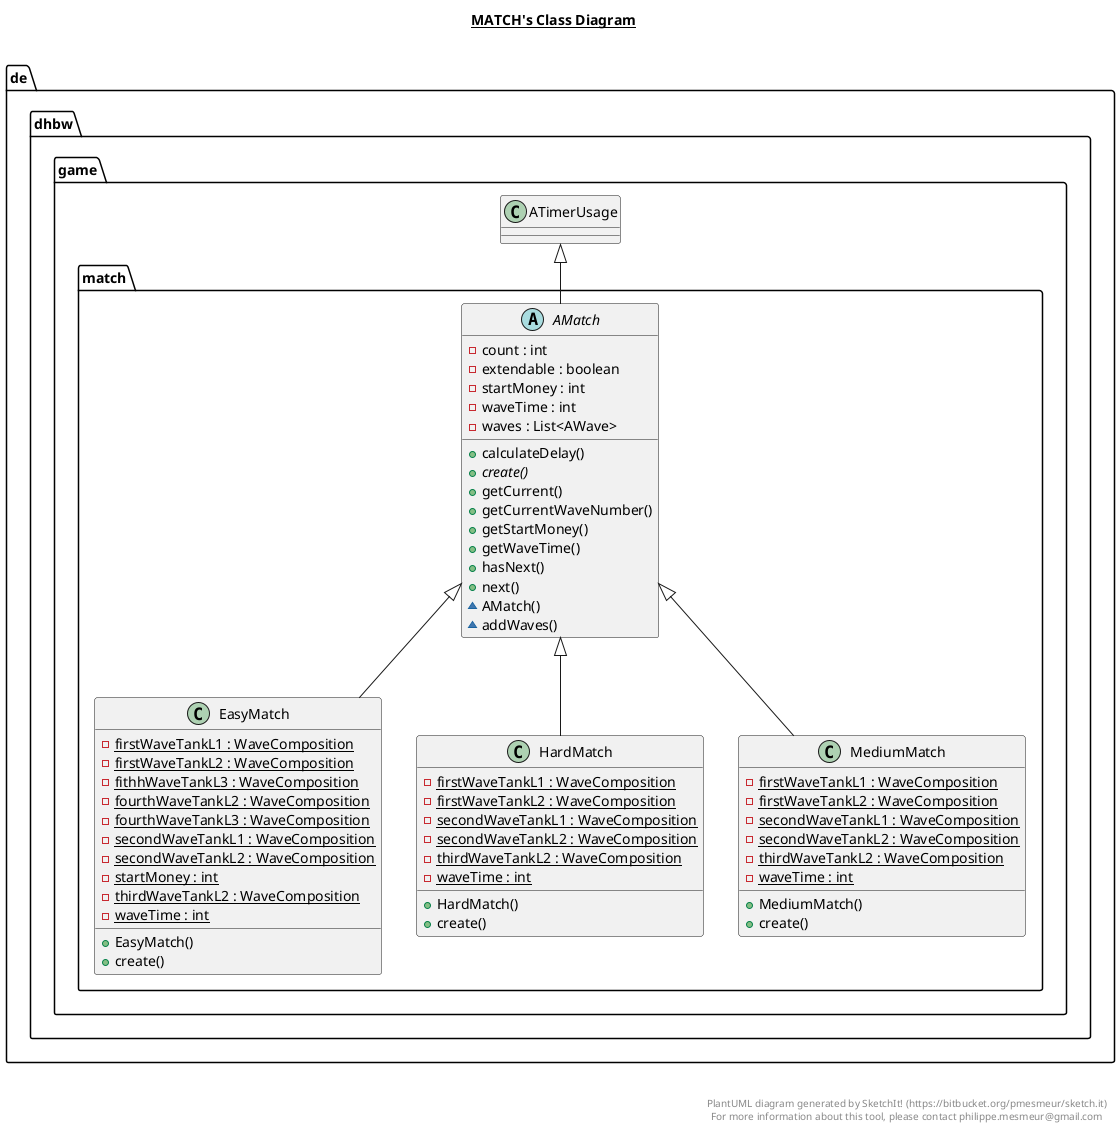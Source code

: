 @startuml

title __MATCH's Class Diagram__\n

  namespace de.dhbw {
    namespace game {
      namespace match {
        abstract class de.dhbw.game.match.AMatch {
            - count : int
            - extendable : boolean
            - startMoney : int
            - waveTime : int
            - waves : List<AWave>
            + calculateDelay()
            {abstract} + create()
            + getCurrent()
            + getCurrentWaveNumber()
            + getStartMoney()
            + getWaveTime()
            + hasNext()
            + next()
            ~ AMatch()
            ~ addWaves()
        }
      }
    }
  }
  

  namespace de.dhbw {
    namespace game {
      namespace match {
        class de.dhbw.game.match.EasyMatch {
            {static} - firstWaveTankL1 : WaveComposition
            {static} - firstWaveTankL2 : WaveComposition
            {static} - fithhWaveTankL3 : WaveComposition
            {static} - fourthWaveTankL2 : WaveComposition
            {static} - fourthWaveTankL3 : WaveComposition
            {static} - secondWaveTankL1 : WaveComposition
            {static} - secondWaveTankL2 : WaveComposition
            {static} - startMoney : int
            {static} - thirdWaveTankL2 : WaveComposition
            {static} - waveTime : int
            + EasyMatch()
            + create()
        }
      }
    }
  }
  

  namespace de.dhbw {
    namespace game {
      namespace match {
        class de.dhbw.game.match.HardMatch {
            {static} - firstWaveTankL1 : WaveComposition
            {static} - firstWaveTankL2 : WaveComposition
            {static} - secondWaveTankL1 : WaveComposition
            {static} - secondWaveTankL2 : WaveComposition
            {static} - thirdWaveTankL2 : WaveComposition
            {static} - waveTime : int
            + HardMatch()
            + create()
        }
      }
    }
  }
  

  namespace de.dhbw {
    namespace game {
      namespace match {
        class de.dhbw.game.match.MediumMatch {
            {static} - firstWaveTankL1 : WaveComposition
            {static} - firstWaveTankL2 : WaveComposition
            {static} - secondWaveTankL1 : WaveComposition
            {static} - secondWaveTankL2 : WaveComposition
            {static} - thirdWaveTankL2 : WaveComposition
            {static} - waveTime : int
            + MediumMatch()
            + create()
        }
      }
    }
  }
  

  de.dhbw.game.match.AMatch -up-|> de.dhbw.game.ATimerUsage
  de.dhbw.game.match.EasyMatch -up-|> de.dhbw.game.match.AMatch
  de.dhbw.game.match.HardMatch -up-|> de.dhbw.game.match.AMatch
  de.dhbw.game.match.MediumMatch -up-|> de.dhbw.game.match.AMatch


right footer


PlantUML diagram generated by SketchIt! (https://bitbucket.org/pmesmeur/sketch.it)
For more information about this tool, please contact philippe.mesmeur@gmail.com
endfooter

@enduml
